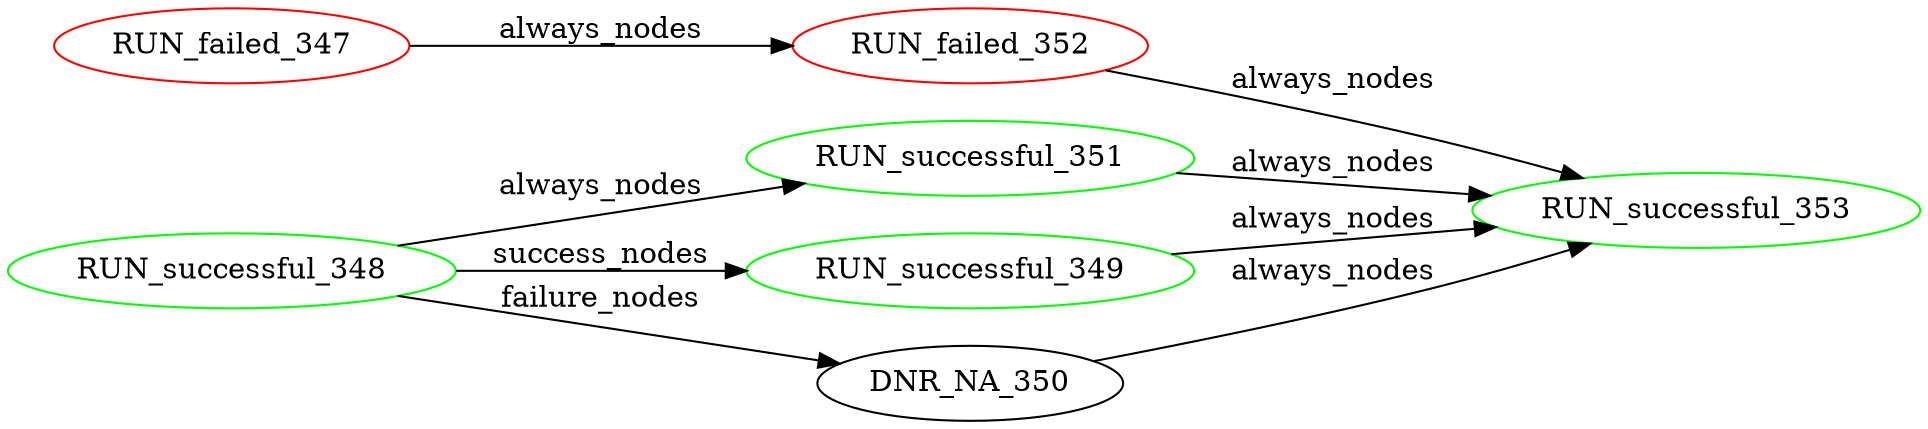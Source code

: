 
        digraph g {
        rankdir = LR
        RUN_successful_353 [color = green]
RUN_failed_352 [color = red]
RUN_successful_351 [color = green]
RUN_successful_349 [color = green]
RUN_failed_347 [color = red]
RUN_successful_348 [color = green]
DNR_NA_350 [color = black]
RUN_successful_348 -> RUN_successful_349 [ label="success_nodes" ];
RUN_successful_348 -> DNR_NA_350 [ label="failure_nodes" ];
RUN_failed_352 -> RUN_successful_353 [ label="always_nodes" ];
RUN_successful_351 -> RUN_successful_353 [ label="always_nodes" ];
RUN_successful_349 -> RUN_successful_353 [ label="always_nodes" ];
RUN_failed_347 -> RUN_failed_352 [ label="always_nodes" ];
RUN_successful_348 -> RUN_successful_351 [ label="always_nodes" ];
DNR_NA_350 -> RUN_successful_353 [ label="always_nodes" ];
}

